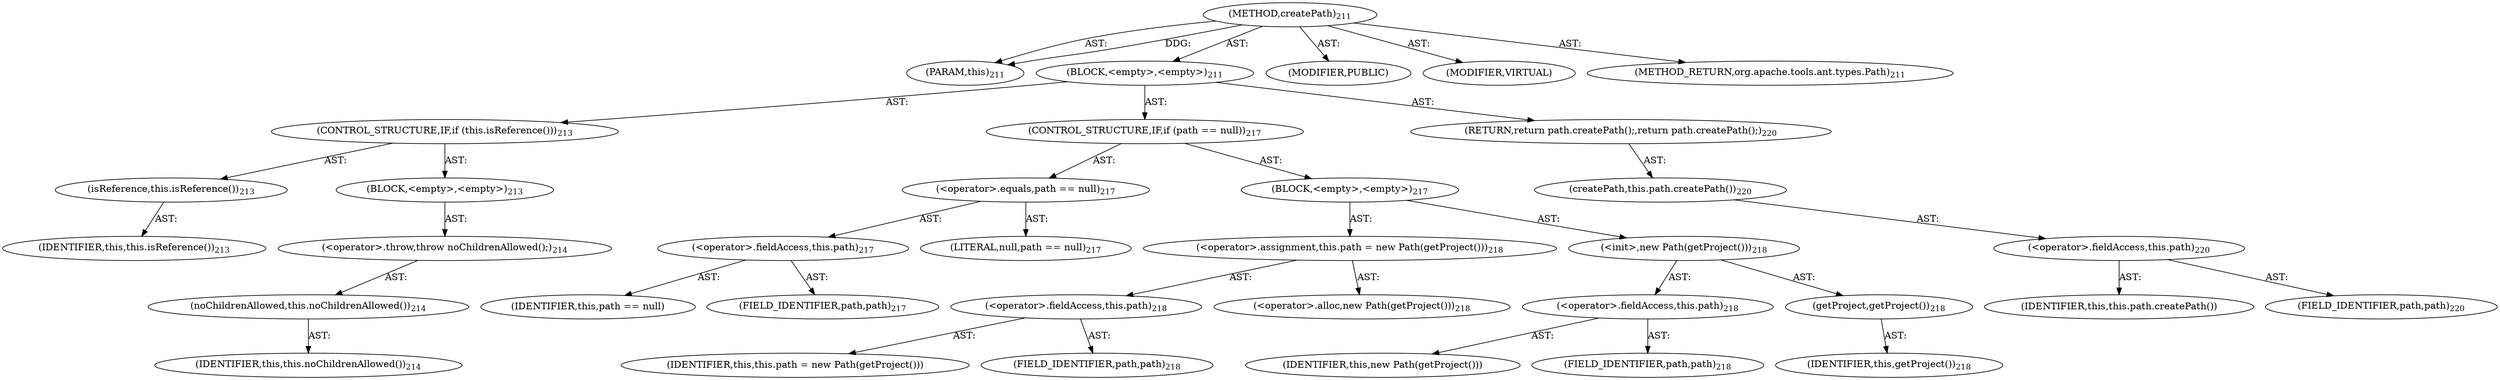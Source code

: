 digraph "createPath" {  
"111669149703" [label = <(METHOD,createPath)<SUB>211</SUB>> ]
"115964116996" [label = <(PARAM,this)<SUB>211</SUB>> ]
"25769803788" [label = <(BLOCK,&lt;empty&gt;,&lt;empty&gt;)<SUB>211</SUB>> ]
"47244640260" [label = <(CONTROL_STRUCTURE,IF,if (this.isReference()))<SUB>213</SUB>> ]
"30064771143" [label = <(isReference,this.isReference())<SUB>213</SUB>> ]
"68719476740" [label = <(IDENTIFIER,this,this.isReference())<SUB>213</SUB>> ]
"25769803789" [label = <(BLOCK,&lt;empty&gt;,&lt;empty&gt;)<SUB>213</SUB>> ]
"30064771144" [label = <(&lt;operator&gt;.throw,throw noChildrenAllowed();)<SUB>214</SUB>> ]
"30064771145" [label = <(noChildrenAllowed,this.noChildrenAllowed())<SUB>214</SUB>> ]
"68719476741" [label = <(IDENTIFIER,this,this.noChildrenAllowed())<SUB>214</SUB>> ]
"47244640261" [label = <(CONTROL_STRUCTURE,IF,if (path == null))<SUB>217</SUB>> ]
"30064771146" [label = <(&lt;operator&gt;.equals,path == null)<SUB>217</SUB>> ]
"30064771147" [label = <(&lt;operator&gt;.fieldAccess,this.path)<SUB>217</SUB>> ]
"68719476798" [label = <(IDENTIFIER,this,path == null)> ]
"55834574876" [label = <(FIELD_IDENTIFIER,path,path)<SUB>217</SUB>> ]
"90194313237" [label = <(LITERAL,null,path == null)<SUB>217</SUB>> ]
"25769803790" [label = <(BLOCK,&lt;empty&gt;,&lt;empty&gt;)<SUB>217</SUB>> ]
"30064771148" [label = <(&lt;operator&gt;.assignment,this.path = new Path(getProject()))<SUB>218</SUB>> ]
"30064771149" [label = <(&lt;operator&gt;.fieldAccess,this.path)<SUB>218</SUB>> ]
"68719476799" [label = <(IDENTIFIER,this,this.path = new Path(getProject()))> ]
"55834574877" [label = <(FIELD_IDENTIFIER,path,path)<SUB>218</SUB>> ]
"30064771150" [label = <(&lt;operator&gt;.alloc,new Path(getProject()))<SUB>218</SUB>> ]
"30064771151" [label = <(&lt;init&gt;,new Path(getProject()))<SUB>218</SUB>> ]
"30064771152" [label = <(&lt;operator&gt;.fieldAccess,this.path)<SUB>218</SUB>> ]
"68719476800" [label = <(IDENTIFIER,this,new Path(getProject()))> ]
"55834574878" [label = <(FIELD_IDENTIFIER,path,path)<SUB>218</SUB>> ]
"30064771153" [label = <(getProject,getProject())<SUB>218</SUB>> ]
"68719476742" [label = <(IDENTIFIER,this,getProject())<SUB>218</SUB>> ]
"146028888066" [label = <(RETURN,return path.createPath();,return path.createPath();)<SUB>220</SUB>> ]
"30064771154" [label = <(createPath,this.path.createPath())<SUB>220</SUB>> ]
"30064771155" [label = <(&lt;operator&gt;.fieldAccess,this.path)<SUB>220</SUB>> ]
"68719476801" [label = <(IDENTIFIER,this,this.path.createPath())> ]
"55834574879" [label = <(FIELD_IDENTIFIER,path,path)<SUB>220</SUB>> ]
"133143986204" [label = <(MODIFIER,PUBLIC)> ]
"133143986205" [label = <(MODIFIER,VIRTUAL)> ]
"128849018887" [label = <(METHOD_RETURN,org.apache.tools.ant.types.Path)<SUB>211</SUB>> ]
  "111669149703" -> "115964116996"  [ label = "AST: "] 
  "111669149703" -> "25769803788"  [ label = "AST: "] 
  "111669149703" -> "133143986204"  [ label = "AST: "] 
  "111669149703" -> "133143986205"  [ label = "AST: "] 
  "111669149703" -> "128849018887"  [ label = "AST: "] 
  "25769803788" -> "47244640260"  [ label = "AST: "] 
  "25769803788" -> "47244640261"  [ label = "AST: "] 
  "25769803788" -> "146028888066"  [ label = "AST: "] 
  "47244640260" -> "30064771143"  [ label = "AST: "] 
  "47244640260" -> "25769803789"  [ label = "AST: "] 
  "30064771143" -> "68719476740"  [ label = "AST: "] 
  "25769803789" -> "30064771144"  [ label = "AST: "] 
  "30064771144" -> "30064771145"  [ label = "AST: "] 
  "30064771145" -> "68719476741"  [ label = "AST: "] 
  "47244640261" -> "30064771146"  [ label = "AST: "] 
  "47244640261" -> "25769803790"  [ label = "AST: "] 
  "30064771146" -> "30064771147"  [ label = "AST: "] 
  "30064771146" -> "90194313237"  [ label = "AST: "] 
  "30064771147" -> "68719476798"  [ label = "AST: "] 
  "30064771147" -> "55834574876"  [ label = "AST: "] 
  "25769803790" -> "30064771148"  [ label = "AST: "] 
  "25769803790" -> "30064771151"  [ label = "AST: "] 
  "30064771148" -> "30064771149"  [ label = "AST: "] 
  "30064771148" -> "30064771150"  [ label = "AST: "] 
  "30064771149" -> "68719476799"  [ label = "AST: "] 
  "30064771149" -> "55834574877"  [ label = "AST: "] 
  "30064771151" -> "30064771152"  [ label = "AST: "] 
  "30064771151" -> "30064771153"  [ label = "AST: "] 
  "30064771152" -> "68719476800"  [ label = "AST: "] 
  "30064771152" -> "55834574878"  [ label = "AST: "] 
  "30064771153" -> "68719476742"  [ label = "AST: "] 
  "146028888066" -> "30064771154"  [ label = "AST: "] 
  "30064771154" -> "30064771155"  [ label = "AST: "] 
  "30064771155" -> "68719476801"  [ label = "AST: "] 
  "30064771155" -> "55834574879"  [ label = "AST: "] 
  "111669149703" -> "115964116996"  [ label = "DDG: "] 
}
